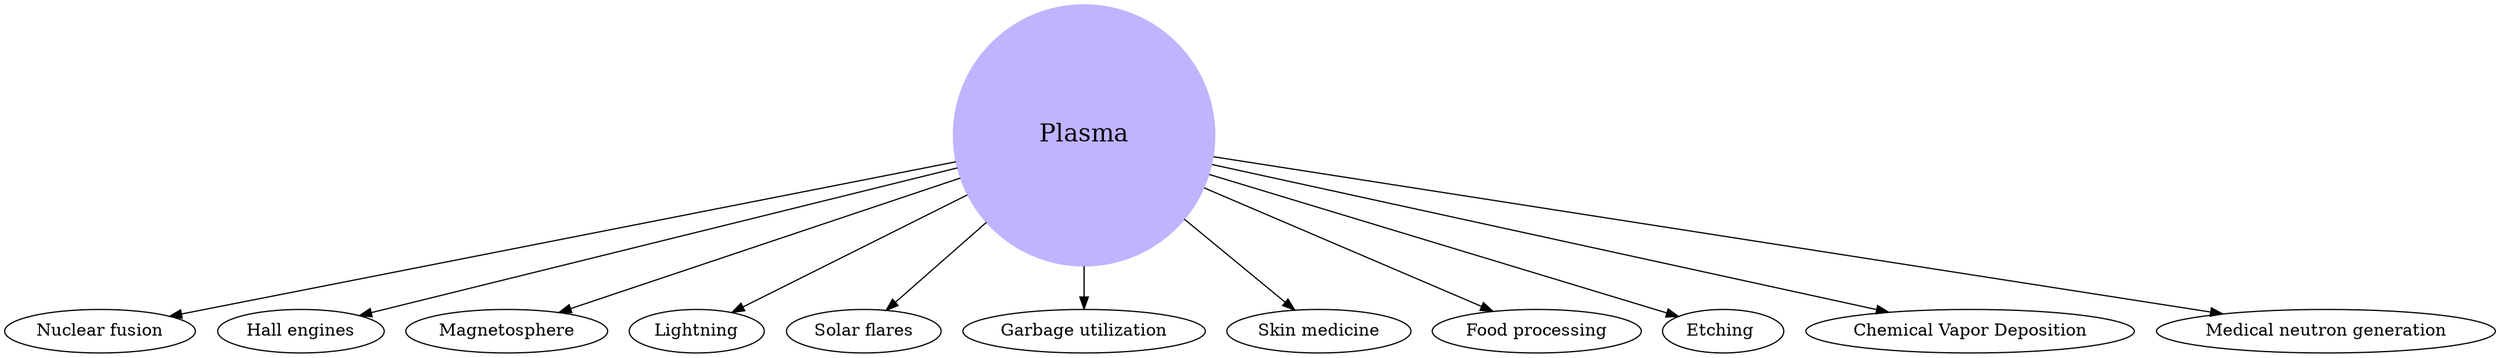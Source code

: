 digraph G {
    overlap=scale;
    "Plasma"[width=3, height=3, fontsize=20, style=filled,color=".7 .3 1.0"]
    "Plasma" -> {"Nuclear fusion", "Hall engines", "Magnetosphere", "Lightning", "Solar flares", "Garbage utilization", "Skin medicine", "Food processing", "Etching ", "Chemical Vapor Deposition", "Medical neutron generation"}
}
